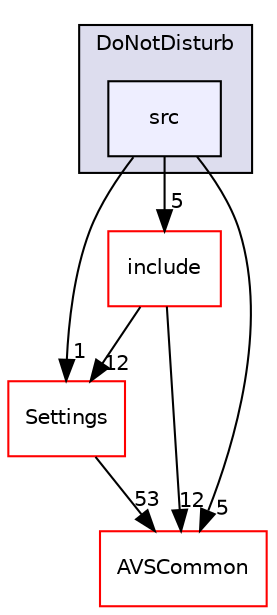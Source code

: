 digraph "/home/ANT.AMAZON.COM/womw/workplace/1.19_release/doxy/avs-device-sdk/capabilities/DoNotDisturb/src" {
  compound=true
  node [ fontsize="10", fontname="Helvetica"];
  edge [ labelfontsize="10", labelfontname="Helvetica"];
  subgraph clusterdir_a34f9b5658ea5accd04f680d0b8d4c8f {
    graph [ bgcolor="#ddddee", pencolor="black", label="DoNotDisturb" fontname="Helvetica", fontsize="10", URL="dir_a34f9b5658ea5accd04f680d0b8d4c8f.html"]
  dir_8788db7c07d60fcb9461ec87d95fc013 [shape=box, label="src", style="filled", fillcolor="#eeeeff", pencolor="black", URL="dir_8788db7c07d60fcb9461ec87d95fc013.html"];
  }
  dir_a69ab26103bfce3ce04fa0d4c5376e57 [shape=box label="include" fillcolor="white" style="filled" color="red" URL="dir_a69ab26103bfce3ce04fa0d4c5376e57.html"];
  dir_8ae0dd75af039a94f4269584fb8eef13 [shape=box label="Settings" fillcolor="white" style="filled" color="red" URL="dir_8ae0dd75af039a94f4269584fb8eef13.html"];
  dir_13e65effb2bde530b17b3d5eefcd0266 [shape=box label="AVSCommon" fillcolor="white" style="filled" color="red" URL="dir_13e65effb2bde530b17b3d5eefcd0266.html"];
  dir_a69ab26103bfce3ce04fa0d4c5376e57->dir_8ae0dd75af039a94f4269584fb8eef13 [headlabel="12", labeldistance=1.5 headhref="dir_000157_000375.html"];
  dir_a69ab26103bfce3ce04fa0d4c5376e57->dir_13e65effb2bde530b17b3d5eefcd0266 [headlabel="12", labeldistance=1.5 headhref="dir_000157_000017.html"];
  dir_8ae0dd75af039a94f4269584fb8eef13->dir_13e65effb2bde530b17b3d5eefcd0266 [headlabel="53", labeldistance=1.5 headhref="dir_000375_000017.html"];
  dir_8788db7c07d60fcb9461ec87d95fc013->dir_a69ab26103bfce3ce04fa0d4c5376e57 [headlabel="5", labeldistance=1.5 headhref="dir_000159_000157.html"];
  dir_8788db7c07d60fcb9461ec87d95fc013->dir_8ae0dd75af039a94f4269584fb8eef13 [headlabel="1", labeldistance=1.5 headhref="dir_000159_000375.html"];
  dir_8788db7c07d60fcb9461ec87d95fc013->dir_13e65effb2bde530b17b3d5eefcd0266 [headlabel="5", labeldistance=1.5 headhref="dir_000159_000017.html"];
}
